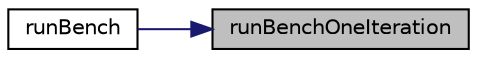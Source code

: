 digraph "runBenchOneIteration"
{
 // LATEX_PDF_SIZE
  edge [fontname="Helvetica",fontsize="10",labelfontname="Helvetica",labelfontsize="10"];
  node [fontname="Helvetica",fontsize="10",shape=record];
  rankdir="RL";
  Node1 [label="runBenchOneIteration",height=0.2,width=0.4,color="black", fillcolor="grey75", style="filled", fontcolor="black",tooltip=" "];
  Node1 -> Node2 [dir="back",color="midnightblue",fontsize="10",style="solid",fontname="Helvetica"];
  Node2 [label="runBench",height=0.2,width=0.4,color="black", fillcolor="white", style="filled",URL="$bench-packets_8cc.html#a93e05838d65db2451667734dcb3d0b29",tooltip=" "];
}
